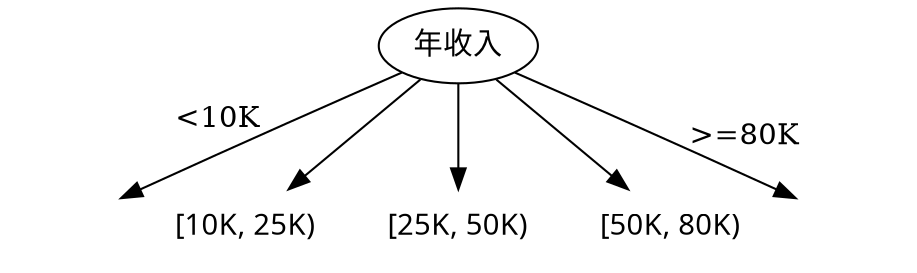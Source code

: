 digraph incomeMulti {
	node [fontname=STKAITI shape=plaintext]
	A [label="年收入" shape=oval]
	B [label=""]
	C [label="[10K, 25K)"]
	D [label="[25K, 50K)"]
	E [label="[50K, 80K)"]
	F [label=""]
	A -> C
	A -> D
	A -> E
	A -> B [xlabel="<10K"]
	A -> F [label=">=80K"]
}
